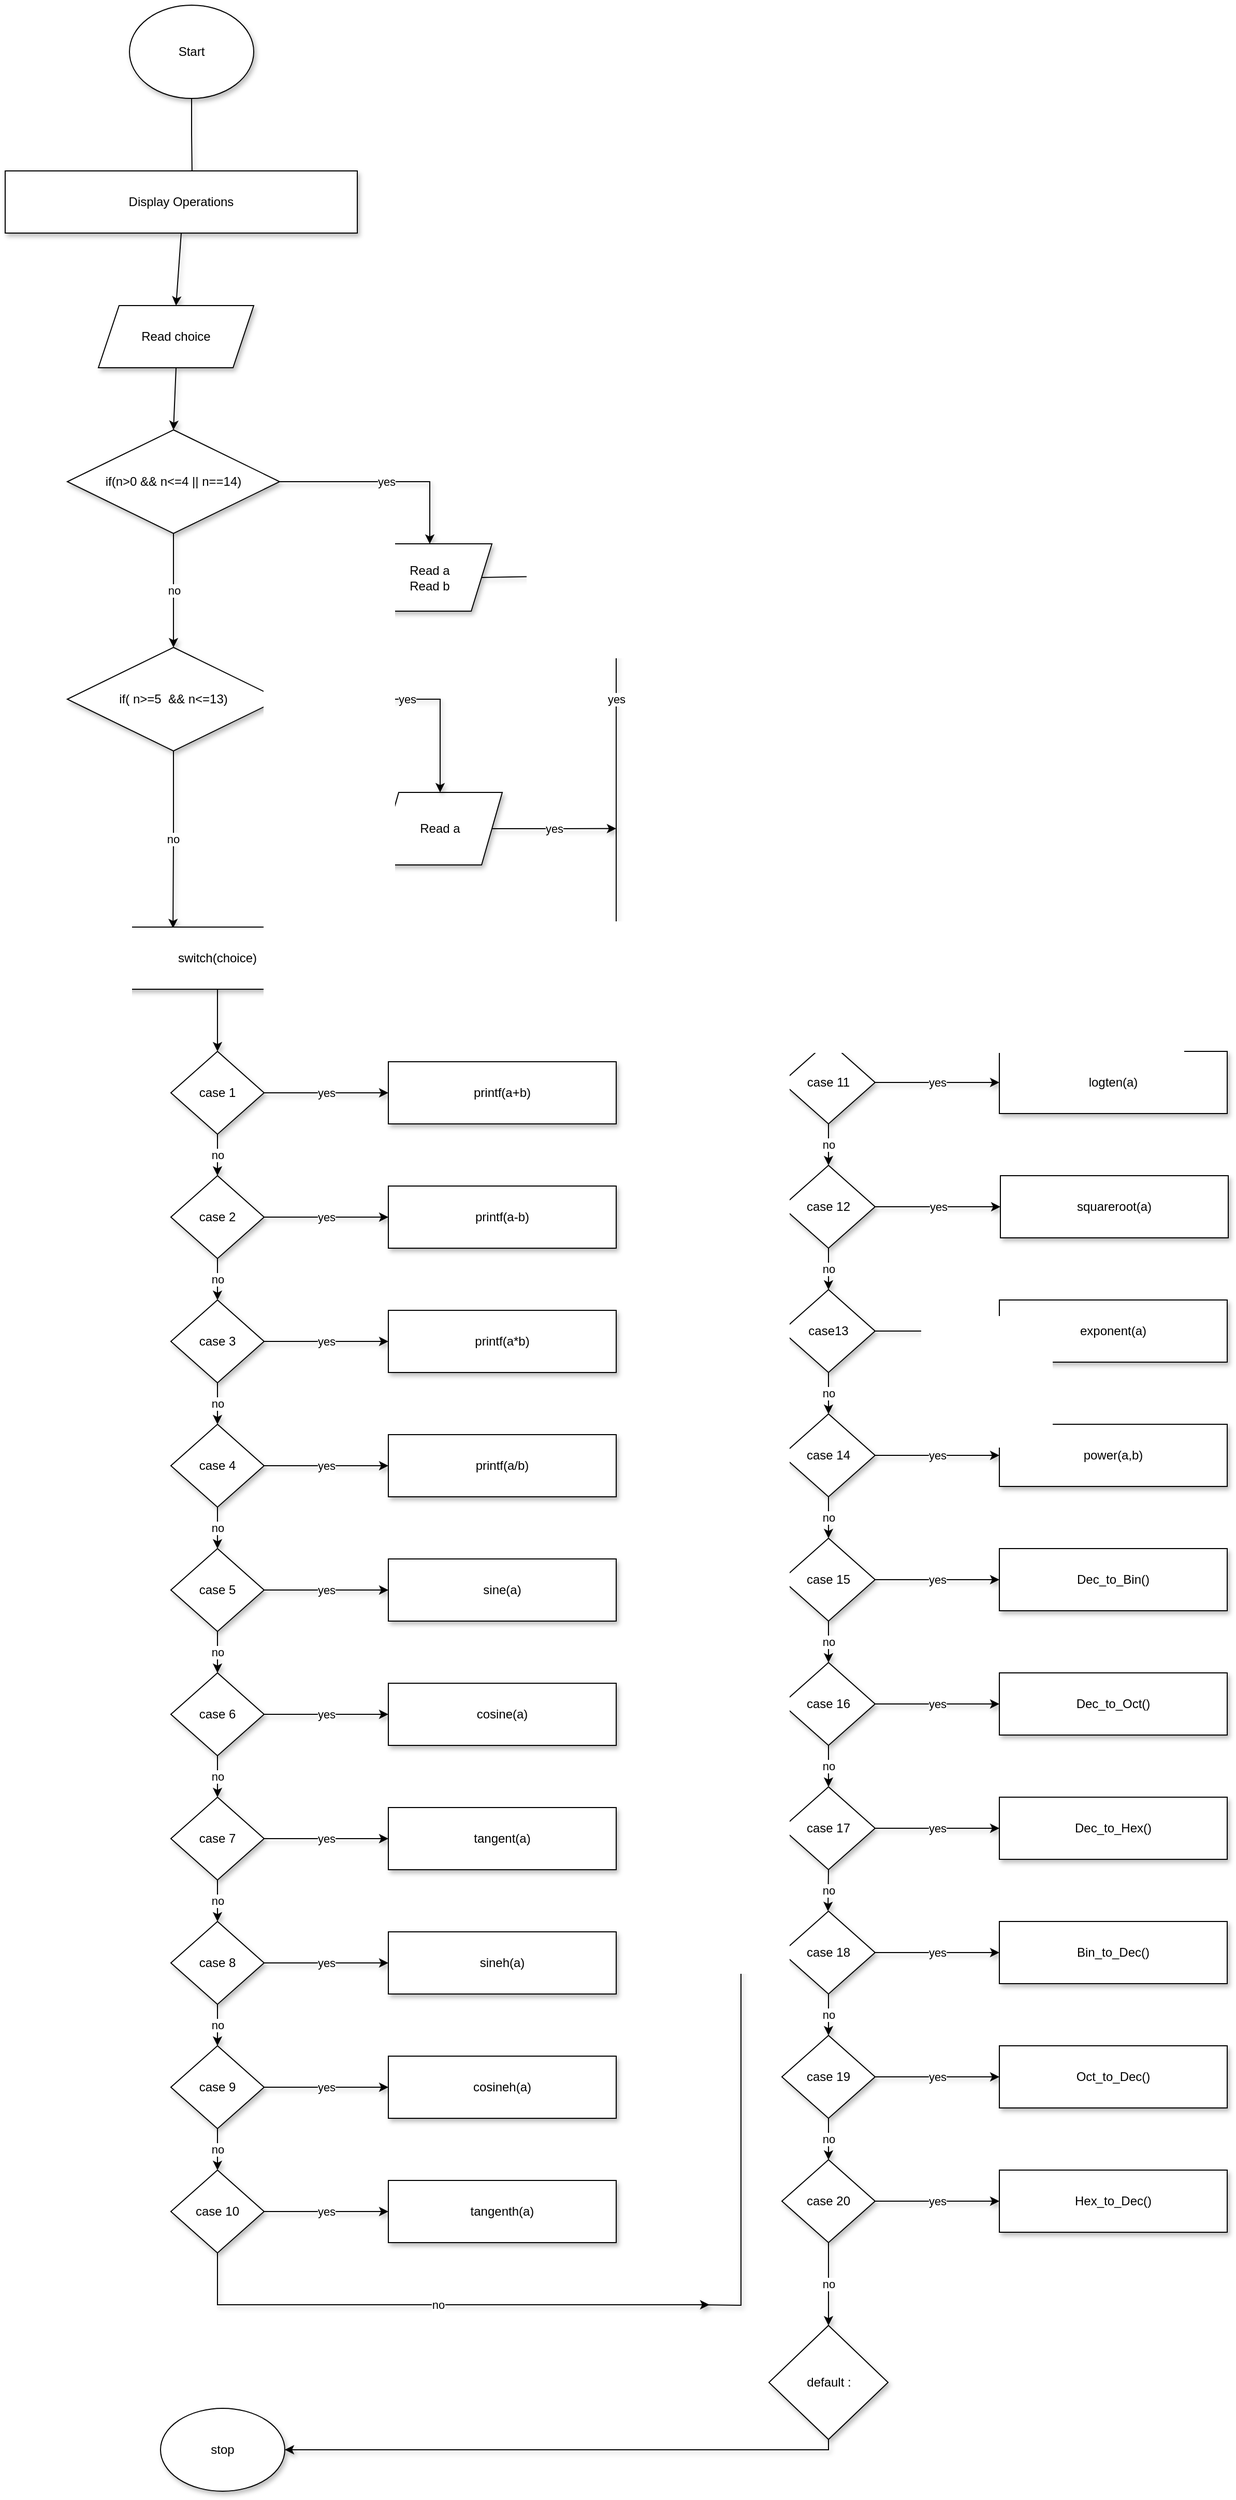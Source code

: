 <mxfile version="17.4.0" type="github">
  <diagram id="dH4zpt-dySkcV9n_ozP4" name="Page-1">
    <mxGraphModel dx="2577" dy="2955" grid="1" gridSize="10" guides="1" tooltips="1" connect="1" arrows="1" fold="1" page="1" pageScale="1" pageWidth="690" pageHeight="980" math="0" shadow="0">
      <root>
        <mxCell id="0" />
        <mxCell id="1" parent="0" />
        <mxCell id="H8aK6nbUv7Lkt6vLbVXH-457" style="edgeStyle=orthogonalEdgeStyle;rounded=0;orthogonalLoop=1;jettySize=auto;html=1;exitX=0.5;exitY=1;exitDx=0;exitDy=0;entryX=0.531;entryY=0.167;entryDx=0;entryDy=0;entryPerimeter=0;shadow=1;" parent="1" source="H8aK6nbUv7Lkt6vLbVXH-1" target="H8aK6nbUv7Lkt6vLbVXH-2" edge="1">
          <mxGeometry relative="1" as="geometry" />
        </mxCell>
        <mxCell id="H8aK6nbUv7Lkt6vLbVXH-1" value="Start" style="ellipse;whiteSpace=wrap;html=1;shadow=1;" parent="1" vertex="1">
          <mxGeometry x="-30" y="-1800" width="120" height="90" as="geometry" />
        </mxCell>
        <mxCell id="H8aK6nbUv7Lkt6vLbVXH-528" style="edgeStyle=none;rounded=0;orthogonalLoop=1;jettySize=auto;html=1;exitX=0.5;exitY=1;exitDx=0;exitDy=0;entryX=0.5;entryY=0;entryDx=0;entryDy=0;shadow=1;" parent="1" source="H8aK6nbUv7Lkt6vLbVXH-2" target="H8aK6nbUv7Lkt6vLbVXH-3" edge="1">
          <mxGeometry relative="1" as="geometry" />
        </mxCell>
        <mxCell id="H8aK6nbUv7Lkt6vLbVXH-2" value="Display Operations" style="rounded=0;whiteSpace=wrap;html=1;shadow=1;" parent="1" vertex="1">
          <mxGeometry x="-150" y="-1640" width="340" height="60" as="geometry" />
        </mxCell>
        <mxCell id="H8aK6nbUv7Lkt6vLbVXH-527" style="edgeStyle=none;rounded=0;orthogonalLoop=1;jettySize=auto;html=1;exitX=0.5;exitY=1;exitDx=0;exitDy=0;entryX=0.5;entryY=0;entryDx=0;entryDy=0;shadow=1;" parent="1" source="H8aK6nbUv7Lkt6vLbVXH-3" target="H8aK6nbUv7Lkt6vLbVXH-4" edge="1">
          <mxGeometry relative="1" as="geometry" />
        </mxCell>
        <mxCell id="H8aK6nbUv7Lkt6vLbVXH-3" value="Read choice" style="shape=parallelogram;perimeter=parallelogramPerimeter;whiteSpace=wrap;html=1;fixedSize=1;shadow=1;" parent="1" vertex="1">
          <mxGeometry x="-60" y="-1510" width="150" height="60" as="geometry" />
        </mxCell>
        <mxCell id="H8aK6nbUv7Lkt6vLbVXH-461" value="yes" style="edgeStyle=orthogonalEdgeStyle;rounded=0;orthogonalLoop=1;jettySize=auto;html=1;exitX=1;exitY=0.5;exitDx=0;exitDy=0;entryX=0.5;entryY=0;entryDx=0;entryDy=0;shadow=1;" parent="1" source="H8aK6nbUv7Lkt6vLbVXH-4" target="H8aK6nbUv7Lkt6vLbVXH-6" edge="1">
          <mxGeometry relative="1" as="geometry" />
        </mxCell>
        <mxCell id="H8aK6nbUv7Lkt6vLbVXH-462" value="no" style="edgeStyle=orthogonalEdgeStyle;rounded=0;orthogonalLoop=1;jettySize=auto;html=1;exitX=0.5;exitY=1;exitDx=0;exitDy=0;entryX=0.5;entryY=0;entryDx=0;entryDy=0;shadow=1;" parent="1" source="H8aK6nbUv7Lkt6vLbVXH-4" target="H8aK6nbUv7Lkt6vLbVXH-8" edge="1">
          <mxGeometry relative="1" as="geometry" />
        </mxCell>
        <mxCell id="H8aK6nbUv7Lkt6vLbVXH-4" value="if(n&amp;gt;0 &amp;amp;&amp;amp; n&amp;lt;=4 || n==14)" style="rhombus;whiteSpace=wrap;html=1;shadow=1;" parent="1" vertex="1">
          <mxGeometry x="-90" y="-1390" width="205" height="100" as="geometry" />
        </mxCell>
        <mxCell id="H8aK6nbUv7Lkt6vLbVXH-467" value="yes" style="rounded=0;orthogonalLoop=1;jettySize=auto;html=1;exitX=1;exitY=0.5;exitDx=0;exitDy=0;shadow=1;" parent="1" source="H8aK6nbUv7Lkt6vLbVXH-6" edge="1">
          <mxGeometry relative="1" as="geometry">
            <mxPoint x="440" y="-880" as="targetPoint" />
            <Array as="points">
              <mxPoint x="440" y="-1250" />
            </Array>
          </mxGeometry>
        </mxCell>
        <mxCell id="H8aK6nbUv7Lkt6vLbVXH-6" value="Read a&lt;br&gt;Read b" style="shape=parallelogram;perimeter=parallelogramPerimeter;whiteSpace=wrap;html=1;fixedSize=1;shadow=1;" parent="1" vertex="1">
          <mxGeometry x="200" y="-1280" width="120" height="65" as="geometry" />
        </mxCell>
        <mxCell id="H8aK6nbUv7Lkt6vLbVXH-469" value="yes" style="edgeStyle=orthogonalEdgeStyle;rounded=0;orthogonalLoop=1;jettySize=auto;html=1;exitX=1;exitY=0.5;exitDx=0;exitDy=0;shadow=1;" parent="1" source="H8aK6nbUv7Lkt6vLbVXH-7" edge="1">
          <mxGeometry relative="1" as="geometry">
            <mxPoint x="440" y="-1005.077" as="targetPoint" />
          </mxGeometry>
        </mxCell>
        <mxCell id="H8aK6nbUv7Lkt6vLbVXH-7" value="Read a" style="shape=parallelogram;perimeter=parallelogramPerimeter;whiteSpace=wrap;html=1;fixedSize=1;shadow=1;" parent="1" vertex="1">
          <mxGeometry x="210" y="-1040" width="120" height="70" as="geometry" />
        </mxCell>
        <mxCell id="H8aK6nbUv7Lkt6vLbVXH-463" value="no" style="edgeStyle=orthogonalEdgeStyle;rounded=0;orthogonalLoop=1;jettySize=auto;html=1;exitX=0.5;exitY=1;exitDx=0;exitDy=0;entryX=0.341;entryY=0.018;entryDx=0;entryDy=0;entryPerimeter=0;shadow=1;" parent="1" source="H8aK6nbUv7Lkt6vLbVXH-8" target="H8aK6nbUv7Lkt6vLbVXH-9" edge="1">
          <mxGeometry relative="1" as="geometry" />
        </mxCell>
        <mxCell id="H8aK6nbUv7Lkt6vLbVXH-470" value="yes" style="edgeStyle=orthogonalEdgeStyle;rounded=0;orthogonalLoop=1;jettySize=auto;html=1;exitX=1;exitY=0.5;exitDx=0;exitDy=0;entryX=0.5;entryY=0;entryDx=0;entryDy=0;shadow=1;" parent="1" source="H8aK6nbUv7Lkt6vLbVXH-8" target="H8aK6nbUv7Lkt6vLbVXH-7" edge="1">
          <mxGeometry relative="1" as="geometry" />
        </mxCell>
        <mxCell id="H8aK6nbUv7Lkt6vLbVXH-8" value="if( n&amp;gt;=5&amp;nbsp; &amp;amp;&amp;amp; n&amp;lt;=13)" style="rhombus;whiteSpace=wrap;html=1;shadow=1;" parent="1" vertex="1">
          <mxGeometry x="-90" y="-1180" width="205" height="100" as="geometry" />
        </mxCell>
        <mxCell id="H8aK6nbUv7Lkt6vLbVXH-464" style="edgeStyle=orthogonalEdgeStyle;rounded=0;orthogonalLoop=1;jettySize=auto;html=1;exitX=0.5;exitY=1;exitDx=0;exitDy=0;entryX=0.5;entryY=0;entryDx=0;entryDy=0;shadow=1;" parent="1" source="H8aK6nbUv7Lkt6vLbVXH-9" target="H8aK6nbUv7Lkt6vLbVXH-10" edge="1">
          <mxGeometry relative="1" as="geometry" />
        </mxCell>
        <mxCell id="H8aK6nbUv7Lkt6vLbVXH-473" style="edgeStyle=orthogonalEdgeStyle;rounded=0;orthogonalLoop=1;jettySize=auto;html=1;exitX=1;exitY=0.5;exitDx=0;exitDy=0;entryX=1;entryY=0.5;entryDx=0;entryDy=0;shadow=1;" parent="1" target="H8aK6nbUv7Lkt6vLbVXH-9" edge="1">
          <mxGeometry relative="1" as="geometry">
            <mxPoint x="440" y="-880.462" as="sourcePoint" />
          </mxGeometry>
        </mxCell>
        <mxCell id="H8aK6nbUv7Lkt6vLbVXH-9" value="switch(choice)" style="rounded=0;whiteSpace=wrap;html=1;shadow=1;" parent="1" vertex="1">
          <mxGeometry x="-80" y="-910" width="270" height="60" as="geometry" />
        </mxCell>
        <mxCell id="H8aK6nbUv7Lkt6vLbVXH-474" value="no" style="edgeStyle=none;rounded=0;orthogonalLoop=1;jettySize=auto;html=1;exitX=0.5;exitY=1;exitDx=0;exitDy=0;entryX=0.5;entryY=0;entryDx=0;entryDy=0;shadow=1;" parent="1" source="H8aK6nbUv7Lkt6vLbVXH-10" target="H8aK6nbUv7Lkt6vLbVXH-11" edge="1">
          <mxGeometry relative="1" as="geometry" />
        </mxCell>
        <mxCell id="H8aK6nbUv7Lkt6vLbVXH-505" value="yes" style="edgeStyle=none;rounded=0;orthogonalLoop=1;jettySize=auto;html=1;exitX=1;exitY=0.5;exitDx=0;exitDy=0;entryX=0;entryY=0.5;entryDx=0;entryDy=0;shadow=1;" parent="1" source="H8aK6nbUv7Lkt6vLbVXH-10" target="H8aK6nbUv7Lkt6vLbVXH-423" edge="1">
          <mxGeometry relative="1" as="geometry" />
        </mxCell>
        <mxCell id="H8aK6nbUv7Lkt6vLbVXH-10" value="case 1" style="rhombus;whiteSpace=wrap;html=1;shadow=1;" parent="1" vertex="1">
          <mxGeometry x="10" y="-790" width="90" height="80" as="geometry" />
        </mxCell>
        <mxCell id="H8aK6nbUv7Lkt6vLbVXH-475" value="no" style="edgeStyle=none;rounded=0;orthogonalLoop=1;jettySize=auto;html=1;exitX=0.5;exitY=1;exitDx=0;exitDy=0;entryX=0.5;entryY=0;entryDx=0;entryDy=0;shadow=1;" parent="1" source="H8aK6nbUv7Lkt6vLbVXH-11" target="H8aK6nbUv7Lkt6vLbVXH-393" edge="1">
          <mxGeometry relative="1" as="geometry" />
        </mxCell>
        <mxCell id="H8aK6nbUv7Lkt6vLbVXH-506" value="yes" style="edgeStyle=none;rounded=0;orthogonalLoop=1;jettySize=auto;html=1;exitX=1;exitY=0.5;exitDx=0;exitDy=0;entryX=0;entryY=0.5;entryDx=0;entryDy=0;shadow=1;" parent="1" source="H8aK6nbUv7Lkt6vLbVXH-11" target="H8aK6nbUv7Lkt6vLbVXH-424" edge="1">
          <mxGeometry relative="1" as="geometry" />
        </mxCell>
        <mxCell id="H8aK6nbUv7Lkt6vLbVXH-11" value="case 2" style="rhombus;whiteSpace=wrap;html=1;shadow=1;" parent="1" vertex="1">
          <mxGeometry x="10" y="-670" width="90" height="80" as="geometry" />
        </mxCell>
        <mxCell id="H8aK6nbUv7Lkt6vLbVXH-476" value="no" style="edgeStyle=none;rounded=0;orthogonalLoop=1;jettySize=auto;html=1;exitX=0.5;exitY=1;exitDx=0;exitDy=0;entryX=0.5;entryY=0;entryDx=0;entryDy=0;shadow=1;" parent="1" source="H8aK6nbUv7Lkt6vLbVXH-393" target="H8aK6nbUv7Lkt6vLbVXH-394" edge="1">
          <mxGeometry relative="1" as="geometry" />
        </mxCell>
        <mxCell id="H8aK6nbUv7Lkt6vLbVXH-507" value="yes" style="edgeStyle=none;rounded=0;orthogonalLoop=1;jettySize=auto;html=1;exitX=1;exitY=0.5;exitDx=0;exitDy=0;entryX=0;entryY=0.5;entryDx=0;entryDy=0;shadow=1;" parent="1" source="H8aK6nbUv7Lkt6vLbVXH-393" target="H8aK6nbUv7Lkt6vLbVXH-425" edge="1">
          <mxGeometry relative="1" as="geometry" />
        </mxCell>
        <mxCell id="H8aK6nbUv7Lkt6vLbVXH-393" value="case 3" style="rhombus;whiteSpace=wrap;html=1;shadow=1;" parent="1" vertex="1">
          <mxGeometry x="10" y="-550" width="90" height="80" as="geometry" />
        </mxCell>
        <mxCell id="H8aK6nbUv7Lkt6vLbVXH-477" value="no" style="edgeStyle=none;rounded=0;orthogonalLoop=1;jettySize=auto;html=1;exitX=0.5;exitY=1;exitDx=0;exitDy=0;entryX=0.5;entryY=0;entryDx=0;entryDy=0;shadow=1;" parent="1" source="H8aK6nbUv7Lkt6vLbVXH-394" target="H8aK6nbUv7Lkt6vLbVXH-397" edge="1">
          <mxGeometry relative="1" as="geometry" />
        </mxCell>
        <mxCell id="H8aK6nbUv7Lkt6vLbVXH-508" value="yes" style="edgeStyle=none;rounded=0;orthogonalLoop=1;jettySize=auto;html=1;exitX=1;exitY=0.5;exitDx=0;exitDy=0;entryX=0;entryY=0.5;entryDx=0;entryDy=0;shadow=1;" parent="1" source="H8aK6nbUv7Lkt6vLbVXH-394" target="H8aK6nbUv7Lkt6vLbVXH-426" edge="1">
          <mxGeometry relative="1" as="geometry" />
        </mxCell>
        <mxCell id="H8aK6nbUv7Lkt6vLbVXH-394" value="case 4" style="rhombus;whiteSpace=wrap;html=1;shadow=1;" parent="1" vertex="1">
          <mxGeometry x="10" y="-430" width="90" height="80" as="geometry" />
        </mxCell>
        <mxCell id="H8aK6nbUv7Lkt6vLbVXH-479" value="no" style="edgeStyle=none;rounded=0;orthogonalLoop=1;jettySize=auto;html=1;exitX=0.5;exitY=1;exitDx=0;exitDy=0;shadow=1;" parent="1" source="H8aK6nbUv7Lkt6vLbVXH-397" target="H8aK6nbUv7Lkt6vLbVXH-418" edge="1">
          <mxGeometry relative="1" as="geometry" />
        </mxCell>
        <mxCell id="H8aK6nbUv7Lkt6vLbVXH-509" value="yes" style="edgeStyle=none;rounded=0;orthogonalLoop=1;jettySize=auto;html=1;exitX=1;exitY=0.5;exitDx=0;exitDy=0;entryX=0;entryY=0.5;entryDx=0;entryDy=0;shadow=1;" parent="1" source="H8aK6nbUv7Lkt6vLbVXH-397" target="H8aK6nbUv7Lkt6vLbVXH-427" edge="1">
          <mxGeometry relative="1" as="geometry" />
        </mxCell>
        <mxCell id="H8aK6nbUv7Lkt6vLbVXH-397" value="case 5" style="rhombus;whiteSpace=wrap;html=1;shadow=1;" parent="1" vertex="1">
          <mxGeometry x="10" y="-310" width="90" height="80" as="geometry" />
        </mxCell>
        <mxCell id="H8aK6nbUv7Lkt6vLbVXH-480" value="no" style="edgeStyle=none;rounded=0;orthogonalLoop=1;jettySize=auto;html=1;exitX=0.5;exitY=1;exitDx=0;exitDy=0;entryX=0.5;entryY=0;entryDx=0;entryDy=0;shadow=1;" parent="1" source="H8aK6nbUv7Lkt6vLbVXH-418" target="H8aK6nbUv7Lkt6vLbVXH-419" edge="1">
          <mxGeometry relative="1" as="geometry" />
        </mxCell>
        <mxCell id="H8aK6nbUv7Lkt6vLbVXH-510" value="yes" style="edgeStyle=none;rounded=0;orthogonalLoop=1;jettySize=auto;html=1;exitX=1;exitY=0.5;exitDx=0;exitDy=0;entryX=0;entryY=0.5;entryDx=0;entryDy=0;shadow=1;" parent="1" source="H8aK6nbUv7Lkt6vLbVXH-418" target="H8aK6nbUv7Lkt6vLbVXH-428" edge="1">
          <mxGeometry relative="1" as="geometry" />
        </mxCell>
        <mxCell id="H8aK6nbUv7Lkt6vLbVXH-418" value="case 6" style="rhombus;whiteSpace=wrap;html=1;shadow=1;" parent="1" vertex="1">
          <mxGeometry x="10" y="-190" width="90" height="80" as="geometry" />
        </mxCell>
        <mxCell id="H8aK6nbUv7Lkt6vLbVXH-481" value="no" style="edgeStyle=none;rounded=0;orthogonalLoop=1;jettySize=auto;html=1;shadow=1;" parent="1" source="H8aK6nbUv7Lkt6vLbVXH-419" target="H8aK6nbUv7Lkt6vLbVXH-420" edge="1">
          <mxGeometry relative="1" as="geometry" />
        </mxCell>
        <mxCell id="H8aK6nbUv7Lkt6vLbVXH-511" value="yes" style="edgeStyle=none;rounded=0;orthogonalLoop=1;jettySize=auto;html=1;exitX=1;exitY=0.5;exitDx=0;exitDy=0;entryX=0;entryY=0.5;entryDx=0;entryDy=0;shadow=1;" parent="1" source="H8aK6nbUv7Lkt6vLbVXH-419" target="H8aK6nbUv7Lkt6vLbVXH-429" edge="1">
          <mxGeometry relative="1" as="geometry" />
        </mxCell>
        <mxCell id="H8aK6nbUv7Lkt6vLbVXH-419" value="case 7" style="rhombus;whiteSpace=wrap;html=1;shadow=1;" parent="1" vertex="1">
          <mxGeometry x="10" y="-70" width="90" height="80" as="geometry" />
        </mxCell>
        <mxCell id="H8aK6nbUv7Lkt6vLbVXH-482" value="no" style="edgeStyle=none;rounded=0;orthogonalLoop=1;jettySize=auto;html=1;exitX=0.5;exitY=1;exitDx=0;exitDy=0;entryX=0.5;entryY=0;entryDx=0;entryDy=0;shadow=1;" parent="1" source="H8aK6nbUv7Lkt6vLbVXH-420" target="H8aK6nbUv7Lkt6vLbVXH-421" edge="1">
          <mxGeometry relative="1" as="geometry" />
        </mxCell>
        <mxCell id="H8aK6nbUv7Lkt6vLbVXH-512" value="yes" style="edgeStyle=none;rounded=0;orthogonalLoop=1;jettySize=auto;html=1;exitX=1;exitY=0.5;exitDx=0;exitDy=0;entryX=0;entryY=0.5;entryDx=0;entryDy=0;shadow=1;" parent="1" source="H8aK6nbUv7Lkt6vLbVXH-420" target="H8aK6nbUv7Lkt6vLbVXH-430" edge="1">
          <mxGeometry relative="1" as="geometry" />
        </mxCell>
        <mxCell id="H8aK6nbUv7Lkt6vLbVXH-420" value="case 8" style="rhombus;whiteSpace=wrap;html=1;shadow=1;" parent="1" vertex="1">
          <mxGeometry x="10" y="50" width="90" height="80" as="geometry" />
        </mxCell>
        <mxCell id="H8aK6nbUv7Lkt6vLbVXH-484" value="no" style="edgeStyle=none;rounded=0;orthogonalLoop=1;jettySize=auto;html=1;exitX=0.5;exitY=1;exitDx=0;exitDy=0;entryX=0.5;entryY=0;entryDx=0;entryDy=0;shadow=1;" parent="1" source="H8aK6nbUv7Lkt6vLbVXH-421" target="H8aK6nbUv7Lkt6vLbVXH-422" edge="1">
          <mxGeometry relative="1" as="geometry" />
        </mxCell>
        <mxCell id="H8aK6nbUv7Lkt6vLbVXH-513" value="yes" style="edgeStyle=none;rounded=0;orthogonalLoop=1;jettySize=auto;html=1;exitX=1;exitY=0.5;exitDx=0;exitDy=0;entryX=0;entryY=0.5;entryDx=0;entryDy=0;shadow=1;" parent="1" source="H8aK6nbUv7Lkt6vLbVXH-421" target="H8aK6nbUv7Lkt6vLbVXH-431" edge="1">
          <mxGeometry relative="1" as="geometry" />
        </mxCell>
        <mxCell id="H8aK6nbUv7Lkt6vLbVXH-421" value="case 9" style="rhombus;whiteSpace=wrap;html=1;shadow=1;" parent="1" vertex="1">
          <mxGeometry x="10" y="170" width="90" height="80" as="geometry" />
        </mxCell>
        <mxCell id="H8aK6nbUv7Lkt6vLbVXH-489" value="no" style="rounded=0;orthogonalLoop=1;jettySize=auto;html=1;exitX=0.5;exitY=1;exitDx=0;exitDy=0;shadow=1;" parent="1" source="H8aK6nbUv7Lkt6vLbVXH-422" edge="1">
          <mxGeometry relative="1" as="geometry">
            <mxPoint x="530" y="420" as="targetPoint" />
            <Array as="points">
              <mxPoint x="55" y="420" />
            </Array>
          </mxGeometry>
        </mxCell>
        <mxCell id="H8aK6nbUv7Lkt6vLbVXH-514" value="yes" style="edgeStyle=none;rounded=0;orthogonalLoop=1;jettySize=auto;html=1;exitX=1;exitY=0.5;exitDx=0;exitDy=0;entryX=0;entryY=0.5;entryDx=0;entryDy=0;shadow=1;" parent="1" source="H8aK6nbUv7Lkt6vLbVXH-422" target="H8aK6nbUv7Lkt6vLbVXH-432" edge="1">
          <mxGeometry relative="1" as="geometry" />
        </mxCell>
        <mxCell id="H8aK6nbUv7Lkt6vLbVXH-422" value="case 10" style="rhombus;whiteSpace=wrap;html=1;shadow=1;" parent="1" vertex="1">
          <mxGeometry x="10" y="290" width="90" height="80" as="geometry" />
        </mxCell>
        <mxCell id="H8aK6nbUv7Lkt6vLbVXH-423" value="printf(a+b)" style="rounded=0;whiteSpace=wrap;html=1;shadow=1;" parent="1" vertex="1">
          <mxGeometry x="220" y="-780" width="220" height="60" as="geometry" />
        </mxCell>
        <mxCell id="H8aK6nbUv7Lkt6vLbVXH-424" value="printf(a-b)" style="rounded=0;whiteSpace=wrap;html=1;shadow=1;" parent="1" vertex="1">
          <mxGeometry x="220" y="-660" width="220" height="60" as="geometry" />
        </mxCell>
        <mxCell id="H8aK6nbUv7Lkt6vLbVXH-425" value="printf(a*b)" style="rounded=0;whiteSpace=wrap;html=1;shadow=1;" parent="1" vertex="1">
          <mxGeometry x="220" y="-540" width="220" height="60" as="geometry" />
        </mxCell>
        <mxCell id="H8aK6nbUv7Lkt6vLbVXH-426" value="printf(a/b)" style="rounded=0;whiteSpace=wrap;html=1;shadow=1;" parent="1" vertex="1">
          <mxGeometry x="220" y="-420" width="220" height="60" as="geometry" />
        </mxCell>
        <mxCell id="H8aK6nbUv7Lkt6vLbVXH-427" value="sine(a)" style="rounded=0;whiteSpace=wrap;html=1;shadow=1;" parent="1" vertex="1">
          <mxGeometry x="220" y="-300" width="220" height="60" as="geometry" />
        </mxCell>
        <mxCell id="H8aK6nbUv7Lkt6vLbVXH-428" value="cosine(a)" style="rounded=0;whiteSpace=wrap;html=1;shadow=1;" parent="1" vertex="1">
          <mxGeometry x="220" y="-180" width="220" height="60" as="geometry" />
        </mxCell>
        <mxCell id="H8aK6nbUv7Lkt6vLbVXH-429" value="tangent(a)" style="rounded=0;whiteSpace=wrap;html=1;shadow=1;" parent="1" vertex="1">
          <mxGeometry x="220" y="-60" width="220" height="60" as="geometry" />
        </mxCell>
        <mxCell id="H8aK6nbUv7Lkt6vLbVXH-430" value="sineh(a)" style="rounded=0;whiteSpace=wrap;html=1;shadow=1;" parent="1" vertex="1">
          <mxGeometry x="220" y="60" width="220" height="60" as="geometry" />
        </mxCell>
        <mxCell id="H8aK6nbUv7Lkt6vLbVXH-431" value="cosineh(a)" style="rounded=0;whiteSpace=wrap;html=1;shadow=1;" parent="1" vertex="1">
          <mxGeometry x="220" y="180" width="220" height="60" as="geometry" />
        </mxCell>
        <mxCell id="H8aK6nbUv7Lkt6vLbVXH-432" value="tangenth(a)" style="rounded=0;whiteSpace=wrap;html=1;shadow=1;" parent="1" vertex="1">
          <mxGeometry x="220" y="300" width="220" height="60" as="geometry" />
        </mxCell>
        <mxCell id="H8aK6nbUv7Lkt6vLbVXH-486" style="edgeStyle=orthogonalEdgeStyle;rounded=0;orthogonalLoop=1;jettySize=auto;html=1;exitX=0.5;exitY=0;exitDx=0;exitDy=0;entryX=0.5;entryY=0;entryDx=0;entryDy=0;shadow=1;" parent="1" target="H8aK6nbUv7Lkt6vLbVXH-433" edge="1">
          <mxGeometry relative="1" as="geometry">
            <mxPoint x="520" y="420" as="sourcePoint" />
          </mxGeometry>
        </mxCell>
        <mxCell id="H8aK6nbUv7Lkt6vLbVXH-491" value="no" style="edgeStyle=none;rounded=0;orthogonalLoop=1;jettySize=auto;html=1;exitX=0.5;exitY=1;exitDx=0;exitDy=0;entryX=0.5;entryY=0;entryDx=0;entryDy=0;shadow=1;" parent="1" source="H8aK6nbUv7Lkt6vLbVXH-433" target="H8aK6nbUv7Lkt6vLbVXH-434" edge="1">
          <mxGeometry relative="1" as="geometry" />
        </mxCell>
        <mxCell id="H8aK6nbUv7Lkt6vLbVXH-515" value="yes" style="edgeStyle=none;rounded=0;orthogonalLoop=1;jettySize=auto;html=1;exitX=1;exitY=0.5;exitDx=0;exitDy=0;shadow=1;" parent="1" source="H8aK6nbUv7Lkt6vLbVXH-433" target="H8aK6nbUv7Lkt6vLbVXH-443" edge="1">
          <mxGeometry relative="1" as="geometry" />
        </mxCell>
        <mxCell id="H8aK6nbUv7Lkt6vLbVXH-433" value="case 11" style="rhombus;whiteSpace=wrap;html=1;shadow=1;" parent="1" vertex="1">
          <mxGeometry x="600" y="-800" width="90" height="80" as="geometry" />
        </mxCell>
        <mxCell id="H8aK6nbUv7Lkt6vLbVXH-492" value="no" style="edgeStyle=none;rounded=0;orthogonalLoop=1;jettySize=auto;html=1;exitX=0.5;exitY=1;exitDx=0;exitDy=0;entryX=0.5;entryY=0;entryDx=0;entryDy=0;shadow=1;" parent="1" source="H8aK6nbUv7Lkt6vLbVXH-434" target="H8aK6nbUv7Lkt6vLbVXH-435" edge="1">
          <mxGeometry relative="1" as="geometry" />
        </mxCell>
        <mxCell id="H8aK6nbUv7Lkt6vLbVXH-516" value="yes" style="edgeStyle=none;rounded=0;orthogonalLoop=1;jettySize=auto;html=1;exitX=1;exitY=0.5;exitDx=0;exitDy=0;entryX=0;entryY=0.5;entryDx=0;entryDy=0;shadow=1;" parent="1" source="H8aK6nbUv7Lkt6vLbVXH-434" target="H8aK6nbUv7Lkt6vLbVXH-444" edge="1">
          <mxGeometry relative="1" as="geometry" />
        </mxCell>
        <mxCell id="H8aK6nbUv7Lkt6vLbVXH-434" value="case 12" style="rhombus;whiteSpace=wrap;html=1;shadow=1;" parent="1" vertex="1">
          <mxGeometry x="600" y="-680" width="90" height="80" as="geometry" />
        </mxCell>
        <mxCell id="H8aK6nbUv7Lkt6vLbVXH-493" value="no" style="edgeStyle=none;rounded=0;orthogonalLoop=1;jettySize=auto;html=1;exitX=0.5;exitY=1;exitDx=0;exitDy=0;entryX=0.5;entryY=0;entryDx=0;entryDy=0;shadow=1;" parent="1" source="H8aK6nbUv7Lkt6vLbVXH-435" target="H8aK6nbUv7Lkt6vLbVXH-436" edge="1">
          <mxGeometry relative="1" as="geometry" />
        </mxCell>
        <mxCell id="H8aK6nbUv7Lkt6vLbVXH-517" style="edgeStyle=none;rounded=0;orthogonalLoop=1;jettySize=auto;html=1;exitX=1;exitY=0.5;exitDx=0;exitDy=0;entryX=0;entryY=0.5;entryDx=0;entryDy=0;shadow=1;" parent="1" source="H8aK6nbUv7Lkt6vLbVXH-435" target="H8aK6nbUv7Lkt6vLbVXH-445" edge="1">
          <mxGeometry relative="1" as="geometry" />
        </mxCell>
        <mxCell id="H8aK6nbUv7Lkt6vLbVXH-435" value="case13" style="rhombus;whiteSpace=wrap;html=1;shadow=1;" parent="1" vertex="1">
          <mxGeometry x="600" y="-560" width="90" height="80" as="geometry" />
        </mxCell>
        <mxCell id="H8aK6nbUv7Lkt6vLbVXH-494" value="no" style="edgeStyle=none;rounded=0;orthogonalLoop=1;jettySize=auto;html=1;exitX=0.5;exitY=1;exitDx=0;exitDy=0;entryX=0.5;entryY=0;entryDx=0;entryDy=0;shadow=1;" parent="1" source="H8aK6nbUv7Lkt6vLbVXH-436" target="H8aK6nbUv7Lkt6vLbVXH-437" edge="1">
          <mxGeometry relative="1" as="geometry" />
        </mxCell>
        <mxCell id="H8aK6nbUv7Lkt6vLbVXH-518" value="yes" style="edgeStyle=none;rounded=0;orthogonalLoop=1;jettySize=auto;html=1;exitX=1;exitY=0.5;exitDx=0;exitDy=0;entryX=0;entryY=0.5;entryDx=0;entryDy=0;shadow=1;" parent="1" source="H8aK6nbUv7Lkt6vLbVXH-436" target="H8aK6nbUv7Lkt6vLbVXH-446" edge="1">
          <mxGeometry relative="1" as="geometry" />
        </mxCell>
        <mxCell id="H8aK6nbUv7Lkt6vLbVXH-436" value="case 14" style="rhombus;whiteSpace=wrap;html=1;shadow=1;" parent="1" vertex="1">
          <mxGeometry x="600" y="-440" width="90" height="80" as="geometry" />
        </mxCell>
        <mxCell id="H8aK6nbUv7Lkt6vLbVXH-495" value="no" style="edgeStyle=none;rounded=0;orthogonalLoop=1;jettySize=auto;html=1;exitX=0.5;exitY=1;exitDx=0;exitDy=0;entryX=0.5;entryY=0;entryDx=0;entryDy=0;shadow=1;" parent="1" source="H8aK6nbUv7Lkt6vLbVXH-437" target="H8aK6nbUv7Lkt6vLbVXH-438" edge="1">
          <mxGeometry relative="1" as="geometry" />
        </mxCell>
        <mxCell id="H8aK6nbUv7Lkt6vLbVXH-519" value="yes" style="edgeStyle=none;rounded=0;orthogonalLoop=1;jettySize=auto;html=1;exitX=1;exitY=0.5;exitDx=0;exitDy=0;entryX=0;entryY=0.5;entryDx=0;entryDy=0;shadow=1;" parent="1" source="H8aK6nbUv7Lkt6vLbVXH-437" target="H8aK6nbUv7Lkt6vLbVXH-447" edge="1">
          <mxGeometry relative="1" as="geometry" />
        </mxCell>
        <mxCell id="H8aK6nbUv7Lkt6vLbVXH-437" value="case 15" style="rhombus;whiteSpace=wrap;html=1;shadow=1;" parent="1" vertex="1">
          <mxGeometry x="600" y="-320" width="90" height="80" as="geometry" />
        </mxCell>
        <mxCell id="H8aK6nbUv7Lkt6vLbVXH-496" value="no" style="edgeStyle=none;rounded=0;orthogonalLoop=1;jettySize=auto;html=1;exitX=0.5;exitY=1;exitDx=0;exitDy=0;entryX=0.5;entryY=0;entryDx=0;entryDy=0;shadow=1;" parent="1" source="H8aK6nbUv7Lkt6vLbVXH-438" target="H8aK6nbUv7Lkt6vLbVXH-439" edge="1">
          <mxGeometry relative="1" as="geometry" />
        </mxCell>
        <mxCell id="H8aK6nbUv7Lkt6vLbVXH-520" value="yes" style="edgeStyle=none;rounded=0;orthogonalLoop=1;jettySize=auto;html=1;exitX=1;exitY=0.5;exitDx=0;exitDy=0;entryX=0;entryY=0.5;entryDx=0;entryDy=0;shadow=1;" parent="1" source="H8aK6nbUv7Lkt6vLbVXH-438" target="H8aK6nbUv7Lkt6vLbVXH-448" edge="1">
          <mxGeometry relative="1" as="geometry" />
        </mxCell>
        <mxCell id="H8aK6nbUv7Lkt6vLbVXH-438" value="case 16" style="rhombus;whiteSpace=wrap;html=1;shadow=1;" parent="1" vertex="1">
          <mxGeometry x="600" y="-200" width="90" height="80" as="geometry" />
        </mxCell>
        <mxCell id="H8aK6nbUv7Lkt6vLbVXH-498" value="no" style="edgeStyle=none;rounded=0;orthogonalLoop=1;jettySize=auto;html=1;exitX=0.5;exitY=1;exitDx=0;exitDy=0;shadow=1;" parent="1" source="H8aK6nbUv7Lkt6vLbVXH-439" edge="1">
          <mxGeometry relative="1" as="geometry">
            <mxPoint x="644.5" y="40" as="targetPoint" />
          </mxGeometry>
        </mxCell>
        <mxCell id="H8aK6nbUv7Lkt6vLbVXH-521" value="yes" style="edgeStyle=none;rounded=0;orthogonalLoop=1;jettySize=auto;html=1;exitX=1;exitY=0.5;exitDx=0;exitDy=0;entryX=0;entryY=0.5;entryDx=0;entryDy=0;shadow=1;" parent="1" source="H8aK6nbUv7Lkt6vLbVXH-439" target="H8aK6nbUv7Lkt6vLbVXH-449" edge="1">
          <mxGeometry relative="1" as="geometry" />
        </mxCell>
        <mxCell id="H8aK6nbUv7Lkt6vLbVXH-439" value="case 17" style="rhombus;whiteSpace=wrap;html=1;shadow=1;" parent="1" vertex="1">
          <mxGeometry x="600" y="-80" width="90" height="80" as="geometry" />
        </mxCell>
        <mxCell id="H8aK6nbUv7Lkt6vLbVXH-500" value="no" style="edgeStyle=none;rounded=0;orthogonalLoop=1;jettySize=auto;html=1;exitX=0.5;exitY=1;exitDx=0;exitDy=0;shadow=1;" parent="1" source="H8aK6nbUv7Lkt6vLbVXH-440" target="H8aK6nbUv7Lkt6vLbVXH-441" edge="1">
          <mxGeometry relative="1" as="geometry" />
        </mxCell>
        <mxCell id="H8aK6nbUv7Lkt6vLbVXH-522" value="yes" style="edgeStyle=none;rounded=0;orthogonalLoop=1;jettySize=auto;html=1;exitX=1;exitY=0.5;exitDx=0;exitDy=0;entryX=0;entryY=0.5;entryDx=0;entryDy=0;shadow=1;" parent="1" source="H8aK6nbUv7Lkt6vLbVXH-440" target="H8aK6nbUv7Lkt6vLbVXH-450" edge="1">
          <mxGeometry relative="1" as="geometry" />
        </mxCell>
        <mxCell id="H8aK6nbUv7Lkt6vLbVXH-440" value="case 18" style="rhombus;whiteSpace=wrap;html=1;shadow=1;" parent="1" vertex="1">
          <mxGeometry x="600" y="40" width="90" height="80" as="geometry" />
        </mxCell>
        <mxCell id="H8aK6nbUv7Lkt6vLbVXH-501" value="no" style="edgeStyle=none;rounded=0;orthogonalLoop=1;jettySize=auto;html=1;exitX=0.5;exitY=1;exitDx=0;exitDy=0;entryX=0.5;entryY=0;entryDx=0;entryDy=0;shadow=1;" parent="1" source="H8aK6nbUv7Lkt6vLbVXH-441" target="H8aK6nbUv7Lkt6vLbVXH-442" edge="1">
          <mxGeometry relative="1" as="geometry" />
        </mxCell>
        <mxCell id="H8aK6nbUv7Lkt6vLbVXH-523" value="yes" style="edgeStyle=none;rounded=0;orthogonalLoop=1;jettySize=auto;html=1;exitX=1;exitY=0.5;exitDx=0;exitDy=0;entryX=0;entryY=0.5;entryDx=0;entryDy=0;shadow=1;" parent="1" source="H8aK6nbUv7Lkt6vLbVXH-441" target="H8aK6nbUv7Lkt6vLbVXH-451" edge="1">
          <mxGeometry relative="1" as="geometry" />
        </mxCell>
        <mxCell id="H8aK6nbUv7Lkt6vLbVXH-441" value="case 19" style="rhombus;whiteSpace=wrap;html=1;shadow=1;" parent="1" vertex="1">
          <mxGeometry x="600" y="160" width="90" height="80" as="geometry" />
        </mxCell>
        <mxCell id="H8aK6nbUv7Lkt6vLbVXH-502" value="no" style="edgeStyle=none;rounded=0;orthogonalLoop=1;jettySize=auto;html=1;exitX=0.5;exitY=1;exitDx=0;exitDy=0;entryX=0.5;entryY=0;entryDx=0;entryDy=0;shadow=1;" parent="1" source="H8aK6nbUv7Lkt6vLbVXH-442" target="H8aK6nbUv7Lkt6vLbVXH-453" edge="1">
          <mxGeometry relative="1" as="geometry" />
        </mxCell>
        <mxCell id="H8aK6nbUv7Lkt6vLbVXH-524" value="yes" style="edgeStyle=none;rounded=0;orthogonalLoop=1;jettySize=auto;html=1;exitX=1;exitY=0.5;exitDx=0;exitDy=0;entryX=0;entryY=0.5;entryDx=0;entryDy=0;shadow=1;" parent="1" source="H8aK6nbUv7Lkt6vLbVXH-442" target="H8aK6nbUv7Lkt6vLbVXH-452" edge="1">
          <mxGeometry relative="1" as="geometry" />
        </mxCell>
        <mxCell id="H8aK6nbUv7Lkt6vLbVXH-442" value="case 20" style="rhombus;whiteSpace=wrap;html=1;shadow=1;" parent="1" vertex="1">
          <mxGeometry x="600" y="280" width="90" height="80" as="geometry" />
        </mxCell>
        <mxCell id="H8aK6nbUv7Lkt6vLbVXH-443" value="logten(a)" style="rounded=0;whiteSpace=wrap;html=1;shadow=1;" parent="1" vertex="1">
          <mxGeometry x="810" y="-790" width="220" height="60" as="geometry" />
        </mxCell>
        <mxCell id="H8aK6nbUv7Lkt6vLbVXH-444" value="squareroot(a)" style="rounded=0;whiteSpace=wrap;html=1;shadow=1;" parent="1" vertex="1">
          <mxGeometry x="811" y="-670" width="220" height="60" as="geometry" />
        </mxCell>
        <mxCell id="H8aK6nbUv7Lkt6vLbVXH-445" value="exponent(a)" style="rounded=0;whiteSpace=wrap;html=1;shadow=1;" parent="1" vertex="1">
          <mxGeometry x="810" y="-550" width="220" height="60" as="geometry" />
        </mxCell>
        <mxCell id="H8aK6nbUv7Lkt6vLbVXH-446" value="power(a,b)" style="rounded=0;whiteSpace=wrap;html=1;shadow=1;" parent="1" vertex="1">
          <mxGeometry x="810" y="-430" width="220" height="60" as="geometry" />
        </mxCell>
        <mxCell id="H8aK6nbUv7Lkt6vLbVXH-447" value="Dec_to_Bin()" style="rounded=0;whiteSpace=wrap;html=1;shadow=1;" parent="1" vertex="1">
          <mxGeometry x="810" y="-310" width="220" height="60" as="geometry" />
        </mxCell>
        <mxCell id="H8aK6nbUv7Lkt6vLbVXH-448" value="Dec_to_Oct()" style="rounded=0;whiteSpace=wrap;html=1;shadow=1;" parent="1" vertex="1">
          <mxGeometry x="810" y="-190" width="220" height="60" as="geometry" />
        </mxCell>
        <mxCell id="H8aK6nbUv7Lkt6vLbVXH-449" value="Dec_to_Hex()" style="rounded=0;whiteSpace=wrap;html=1;shadow=1;" parent="1" vertex="1">
          <mxGeometry x="810" y="-70" width="220" height="60" as="geometry" />
        </mxCell>
        <mxCell id="H8aK6nbUv7Lkt6vLbVXH-450" value="Bin_to_Dec()" style="rounded=0;whiteSpace=wrap;html=1;shadow=1;" parent="1" vertex="1">
          <mxGeometry x="810" y="50" width="220" height="60" as="geometry" />
        </mxCell>
        <mxCell id="H8aK6nbUv7Lkt6vLbVXH-451" value="Oct_to_Dec()" style="rounded=0;whiteSpace=wrap;html=1;shadow=1;" parent="1" vertex="1">
          <mxGeometry x="810" y="170" width="220" height="60" as="geometry" />
        </mxCell>
        <mxCell id="H8aK6nbUv7Lkt6vLbVXH-452" value="Hex_to_Dec()" style="rounded=0;whiteSpace=wrap;html=1;shadow=1;" parent="1" vertex="1">
          <mxGeometry x="810" y="290" width="220" height="60" as="geometry" />
        </mxCell>
        <mxCell id="H8aK6nbUv7Lkt6vLbVXH-504" style="edgeStyle=none;rounded=0;orthogonalLoop=1;jettySize=auto;html=1;exitX=0.5;exitY=1;exitDx=0;exitDy=0;entryX=1;entryY=0.5;entryDx=0;entryDy=0;shadow=1;" parent="1" source="H8aK6nbUv7Lkt6vLbVXH-453" target="H8aK6nbUv7Lkt6vLbVXH-454" edge="1">
          <mxGeometry relative="1" as="geometry">
            <Array as="points">
              <mxPoint x="645" y="560" />
            </Array>
          </mxGeometry>
        </mxCell>
        <mxCell id="H8aK6nbUv7Lkt6vLbVXH-453" value="default :" style="rhombus;whiteSpace=wrap;html=1;shadow=1;" parent="1" vertex="1">
          <mxGeometry x="587.5" y="440" width="115" height="110" as="geometry" />
        </mxCell>
        <mxCell id="H8aK6nbUv7Lkt6vLbVXH-454" value="stop" style="ellipse;whiteSpace=wrap;html=1;shadow=1;" parent="1" vertex="1">
          <mxGeometry y="520" width="120" height="80" as="geometry" />
        </mxCell>
        <mxCell id="H8aK6nbUv7Lkt6vLbVXH-497" style="edgeStyle=none;rounded=0;orthogonalLoop=1;jettySize=auto;html=1;entryX=0.5;entryY=0;entryDx=0;entryDy=0;shadow=1;" parent="1" source="H8aK6nbUv7Lkt6vLbVXH-440" target="H8aK6nbUv7Lkt6vLbVXH-440" edge="1">
          <mxGeometry relative="1" as="geometry" />
        </mxCell>
      </root>
    </mxGraphModel>
  </diagram>
</mxfile>
